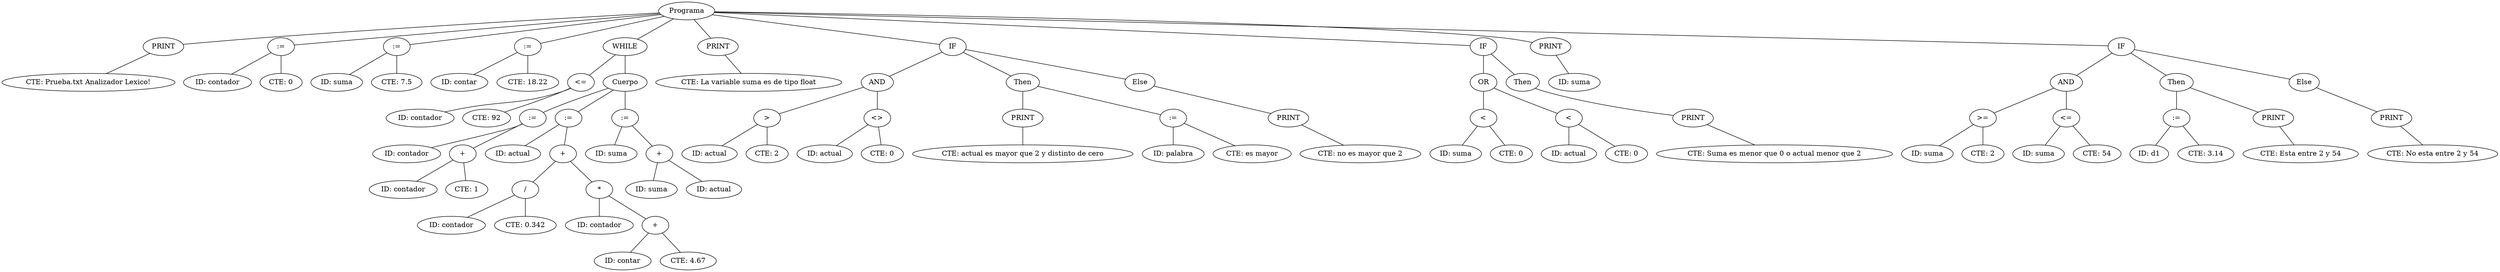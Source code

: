 graph G {nodo_programa [label="Programa"]
nodo_811342327 [label="PRINT"]
nodo_programa -- nodo_811342327
nodo_1180001393 [label="CTE: Prueba.txt Analizador Lexico!"]
nodo_811342327 -- nodo_1180001393
nodo_985463469 [label=":="]
nodo_programa -- nodo_985463469
nodo_995179450 [label="ID: contador"]
nodo_985463469 -- nodo_995179450
nodo_515829297 [label="CTE: 0"]
nodo_985463469 -- nodo_515829297
nodo_390928432 [label=":="]
nodo_programa -- nodo_390928432
nodo_380335475 [label="ID: suma"]
nodo_390928432 -- nodo_380335475
nodo_1463605616 [label="CTE: 7.5"]
nodo_390928432 -- nodo_1463605616
nodo_1132093759 [label=":="]
nodo_programa -- nodo_1132093759
nodo_8335212 [label="ID: contar"]
nodo_1132093759 -- nodo_8335212
nodo_512408913 [label="CTE: 18.22"]
nodo_1132093759 -- nodo_512408913
nodo_1672434221 [label="WHILE"]
nodo_programa -- nodo_1672434221
nodo_176895969 [label="<="]
nodo_1672434221 -- nodo_176895969
nodo_1824504315 [label="ID: contador"]
nodo_176895969 -- nodo_1824504315
nodo_713897472 [label="CTE: 92"]
nodo_176895969 -- nodo_713897472
nodo_783398528 [label="Cuerpo"]
nodo_1672434221 -- nodo_783398528
nodo_2077082432 [label=":="]
nodo_783398528 -- nodo_2077082432
nodo_479187975 [label="ID: contador"]
nodo_2077082432 -- nodo_479187975
nodo_1683482715 [label="+"]
nodo_2077082432 -- nodo_1683482715
nodo_2071474624 [label="ID: contador"]
nodo_1683482715 -- nodo_2071474624
nodo_1331035286 [label="CTE: 1"]
nodo_1683482715 -- nodo_1331035286
nodo_61291006 [label=":="]
nodo_783398528 -- nodo_61291006
nodo_1363290632 [label="ID: actual"]
nodo_61291006 -- nodo_1363290632
nodo_440345474 [label="+"]
nodo_61291006 -- nodo_440345474
nodo_530935513 [label="/"]
nodo_440345474 -- nodo_530935513
nodo_1575128377 [label="ID: contador"]
nodo_530935513 -- nodo_1575128377
nodo_659901257 [label="CTE: 0.342"]
nodo_530935513 -- nodo_659901257
nodo_1836903811 [label="*"]
nodo_440345474 -- nodo_1836903811
nodo_919765615 [label="ID: contador"]
nodo_1836903811 -- nodo_919765615
nodo_1721300536 [label="+"]
nodo_1836903811 -- nodo_1721300536
nodo_1029520307 [label="ID: contar"]
nodo_1721300536 -- nodo_1029520307
nodo_1759100453 [label="CTE: 4.67"]
nodo_1721300536 -- nodo_1759100453
nodo_230376403 [label=":="]
nodo_783398528 -- nodo_230376403
nodo_683633411 [label="ID: suma"]
nodo_230376403 -- nodo_683633411
nodo_439438754 [label="+"]
nodo_230376403 -- nodo_439438754
nodo_123269860 [label="ID: suma"]
nodo_439438754 -- nodo_123269860
nodo_1909296560 [label="ID: actual"]
nodo_439438754 -- nodo_1909296560
nodo_2108618479 [label="PRINT"]
nodo_programa -- nodo_2108618479
nodo_777749569 [label="CTE: La variable suma es de tipo float"]
nodo_2108618479 -- nodo_777749569
nodo_1725138947 [label="IF"]
nodo_programa -- nodo_1725138947
nodo_343807329 [label="AND"]
nodo_1725138947 -- nodo_343807329
nodo_868394502 [label=">"]
nodo_343807329 -- nodo_868394502
nodo_543754740 [label="ID: actual"]
nodo_868394502 -- nodo_543754740
nodo_877655564 [label="CTE: 2"]
nodo_868394502 -- nodo_877655564
nodo_503371118 [label="<>"]
nodo_343807329 -- nodo_503371118
nodo_1623363289 [label="ID: actual"]
nodo_503371118 -- nodo_1623363289
nodo_1239086713 [label="CTE: 0"]
nodo_503371118 -- nodo_1239086713
nodo_186240290 [label="Then"]
nodo_1725138947 -- nodo_186240290
nodo_844643028 [label="PRINT"]
nodo_186240290 -- nodo_844643028
nodo_1899695907 [label="CTE: actual es mayor que 2 y distinto de cero"]
nodo_844643028 -- nodo_1899695907
nodo_153492007 [label=":="]
nodo_186240290 -- nodo_153492007
nodo_1775505322 [label="ID: palabra"]
nodo_153492007 -- nodo_1775505322
nodo_376008748 [label="CTE: es mayor"]
nodo_153492007 -- nodo_376008748
nodo_696675058 [label="Else"]
nodo_1725138947 -- nodo_696675058
nodo_1774200504 [label="PRINT"]
nodo_696675058 -- nodo_1774200504
nodo_1294504606 [label="CTE: no es mayor que 2"]
nodo_1774200504 -- nodo_1294504606
nodo_1010439723 [label="IF"]
nodo_programa -- nodo_1010439723
nodo_709054354 [label="OR"]
nodo_1010439723 -- nodo_709054354
nodo_108972303 [label="<"]
nodo_709054354 -- nodo_108972303
nodo_399110060 [label="ID: suma"]
nodo_108972303 -- nodo_399110060
nodo_770901992 [label="CTE: 0"]
nodo_108972303 -- nodo_770901992
nodo_2083835289 [label="<"]
nodo_709054354 -- nodo_2083835289
nodo_841861370 [label="ID: actual"]
nodo_2083835289 -- nodo_841861370
nodo_435599435 [label="CTE: 0"]
nodo_2083835289 -- nodo_435599435
nodo_2050157490 [label="Then"]
nodo_1010439723 -- nodo_2050157490
nodo_463710643 [label="PRINT"]
nodo_2050157490 -- nodo_463710643
nodo_866685812 [label="CTE: Suma es menor que 0 o actual menor que 2"]
nodo_463710643 -- nodo_866685812
nodo_865214474 [label="PRINT"]
nodo_programa -- nodo_865214474
nodo_1065834763 [label="ID: suma"]
nodo_865214474 -- nodo_1065834763
nodo_2041706353 [label="IF"]
nodo_programa -- nodo_2041706353
nodo_539738975 [label="AND"]
nodo_2041706353 -- nodo_539738975
nodo_1986504718 [label=">="]
nodo_539738975 -- nodo_1986504718
nodo_1814859210 [label="ID: suma"]
nodo_1986504718 -- nodo_1814859210
nodo_1385122454 [label="CTE: 2"]
nodo_1986504718 -- nodo_1385122454
nodo_19825798 [label="<="]
nodo_539738975 -- nodo_19825798
nodo_73718441 [label="ID: suma"]
nodo_19825798 -- nodo_73718441
nodo_1701171066 [label="CTE: 54"]
nodo_19825798 -- nodo_1701171066
nodo_1325938163 [label="Then"]
nodo_2041706353 -- nodo_1325938163
nodo_978147132 [label=":="]
nodo_1325938163 -- nodo_978147132
nodo_1203942149 [label="ID: d1"]
nodo_978147132 -- nodo_1203942149
nodo_1810811718 [label="CTE: 3.14"]
nodo_978147132 -- nodo_1810811718
nodo_2092302014 [label="PRINT"]
nodo_1325938163 -- nodo_2092302014
nodo_2069450736 [label="CTE: Esta entre 2 y 54"]
nodo_2092302014 -- nodo_2069450736
nodo_842859983 [label="Else"]
nodo_2041706353 -- nodo_842859983
nodo_796993889 [label="PRINT"]
nodo_842859983 -- nodo_796993889
nodo_90110791 [label="CTE: No esta entre 2 y 54"]
nodo_796993889 -- nodo_90110791
}
